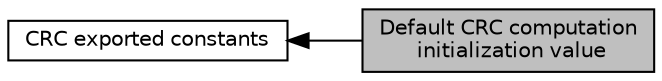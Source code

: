 digraph "Default CRC computation initialization value"
{
  edge [fontname="Helvetica",fontsize="10",labelfontname="Helvetica",labelfontsize="10"];
  node [fontname="Helvetica",fontsize="10",shape=record];
  rankdir=LR;
  Node1 [label="CRC exported constants",height=0.2,width=0.4,color="black", fillcolor="white", style="filled",URL="$group___c_r_c___exported___constants.html"];
  Node0 [label="Default CRC computation\l initialization value",height=0.2,width=0.4,color="black", fillcolor="grey75", style="filled", fontcolor="black"];
  Node1->Node0 [shape=plaintext, dir="back", style="solid"];
}
